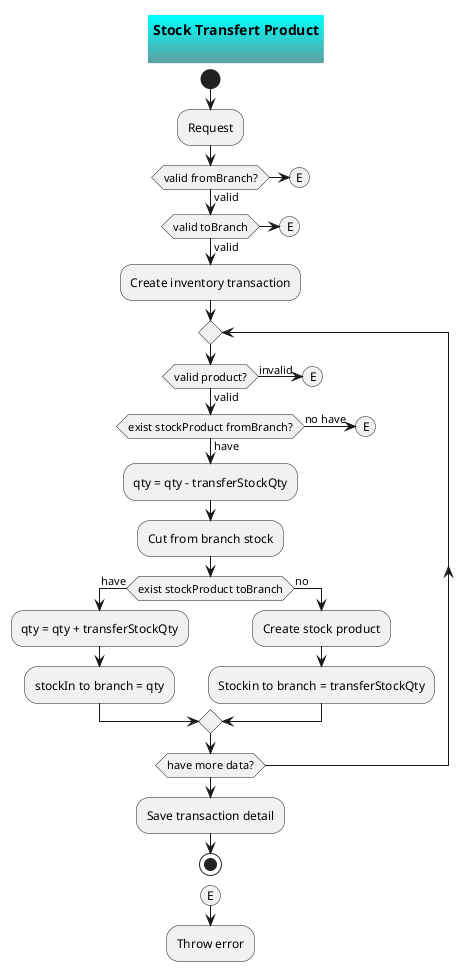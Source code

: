 @startuml
skinparam titleBackgroundColor Aqua-CadetBlue
skinparam TitleFontSize 14
title **Stock Transfert Product**\n

start
:Request;
if(valid fromBranch?) then(valid)
    if(valid toBranch) then(valid)
        :Create inventory transaction;
        repeat
            if(valid product?) then(valid)
                if(exist stockProduct fromBranch?) then(have)
                    :qty = qty - transferStockQty;
                    :Cut from branch stock;
                    if(exist stockProduct toBranch) then(have)
                        :qty = qty + transferStockQty;
                        :stockIn to branch = qty;
                    else(no)
                        :Create stock product;
                        :Stockin to branch = transferStockQty;
                    endif
                else(no have)
                    (E)
                    detach
                endif
            else(invalid)
                (E)
                detach
            endif
        repeat while(have more data?)
        :Save transaction detail;
    else 
        (E)
        detach
    endif
else 
    (E)
    detach
endif
stop

(E)
:Throw error;

@enduml